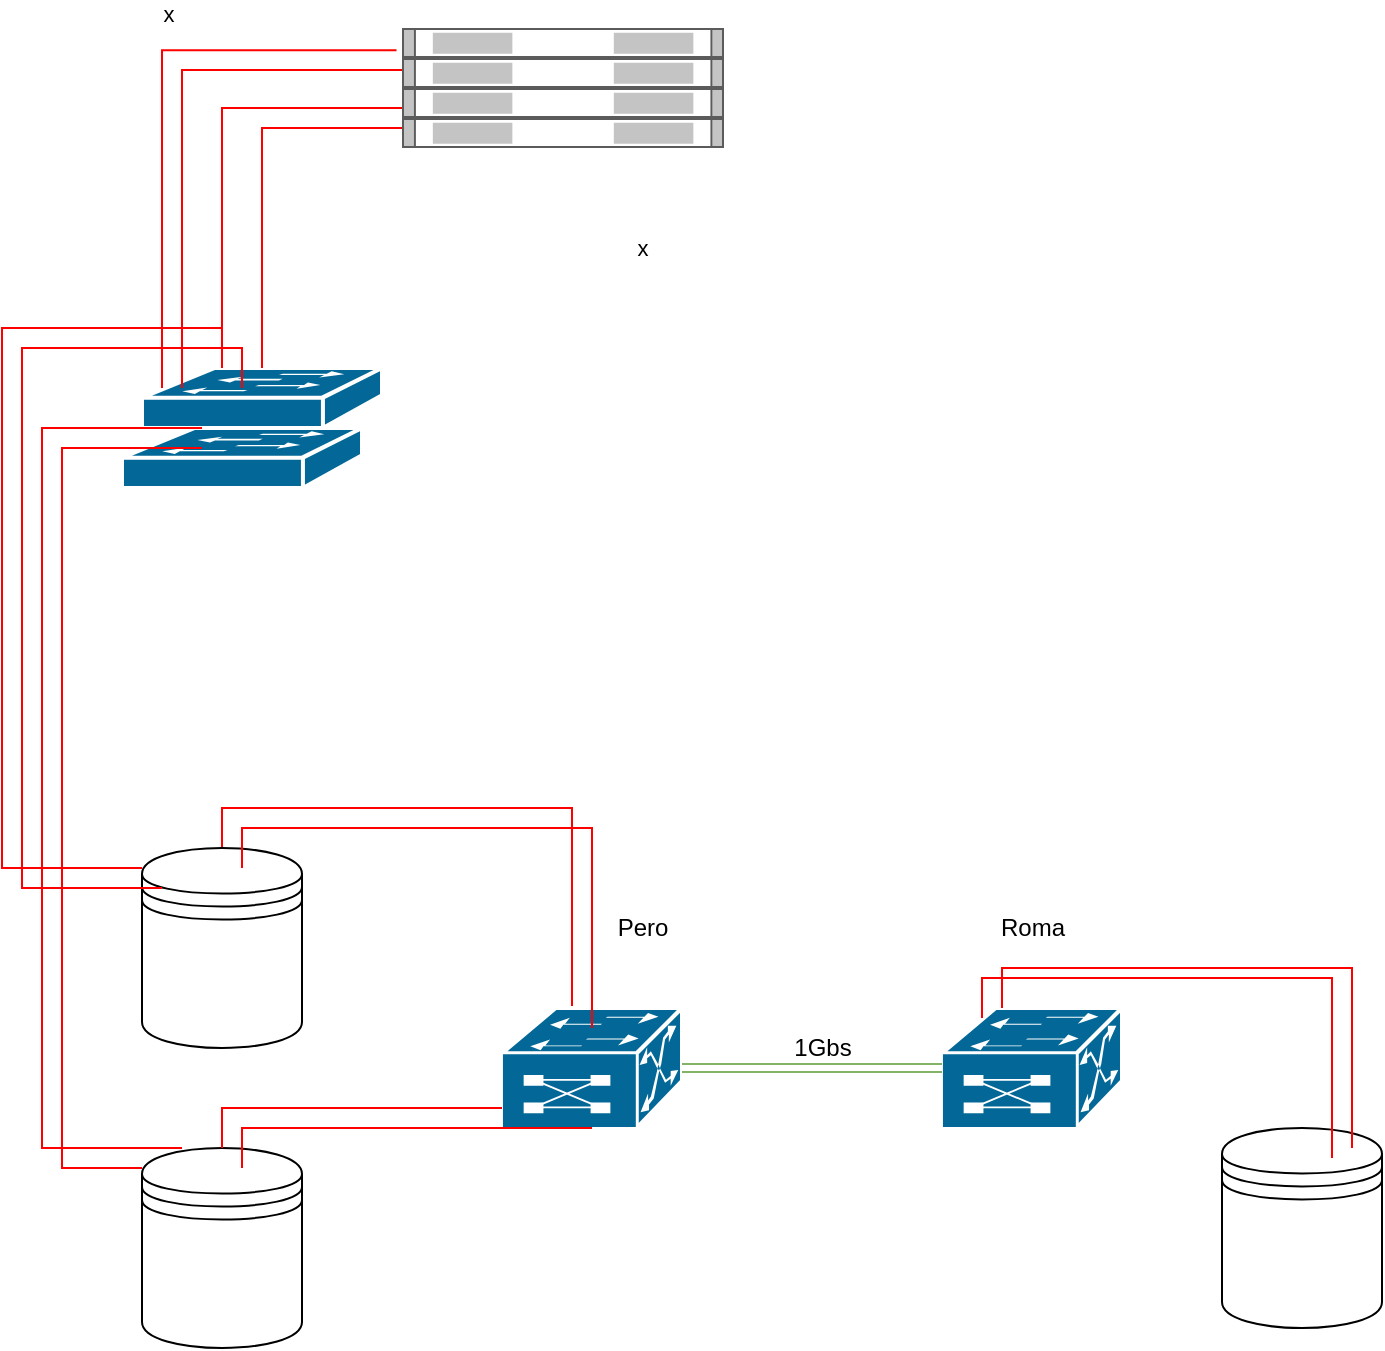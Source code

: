<mxfile version="14.2.7" type="github">
  <diagram id="FgYWbg1JUuz5qOnDNe0g" name="Page-1">
    <mxGraphModel dx="652" dy="433" grid="1" gridSize="10" guides="1" tooltips="1" connect="1" arrows="1" fold="1" page="1" pageScale="1" pageWidth="827" pageHeight="1169" math="0" shadow="0">
      <root>
        <mxCell id="0" />
        <mxCell id="1" parent="0" />
        <mxCell id="Te3tkwBKPqzMaICVHXVP-1" value="" style="shape=mxgraph.rack.ibm.ibm_1754_local_console_manager;html=1;labelPosition=right;align=left;spacingLeft=15;dashed=0;shadow=0;fillColor=#ffffff;" parent="1" vertex="1">
          <mxGeometry x="290" y="85" width="161" height="15" as="geometry" />
        </mxCell>
        <mxCell id="Te3tkwBKPqzMaICVHXVP-2" value="" style="shape=datastore;whiteSpace=wrap;html=1;" parent="1" vertex="1">
          <mxGeometry x="160" y="600" width="80" height="100" as="geometry" />
        </mxCell>
        <mxCell id="V6Mj1Y-csGA_Pd8vnED0-4" value="" style="edgeStyle=orthogonalEdgeStyle;rounded=0;orthogonalLoop=1;jettySize=auto;html=1;fillColor=#d80073;strokeColor=#FF0000;startArrow=none;startFill=0;endArrow=none;endFill=0;" edge="1" parent="1" source="Te3tkwBKPqzMaICVHXVP-4" target="V6Mj1Y-csGA_Pd8vnED0-2">
          <mxGeometry relative="1" as="geometry">
            <mxPoint x="230" y="390" as="targetPoint" />
            <Array as="points">
              <mxPoint x="200" y="430" />
              <mxPoint x="375" y="430" />
            </Array>
          </mxGeometry>
        </mxCell>
        <mxCell id="Te3tkwBKPqzMaICVHXVP-4" value="" style="shape=datastore;whiteSpace=wrap;html=1;" parent="1" vertex="1">
          <mxGeometry x="160" y="450" width="80" height="100" as="geometry" />
        </mxCell>
        <mxCell id="m5wlNnnDTEt4cHWDMtHI-1" value="" style="shape=mxgraph.rack.ibm.ibm_1754_local_console_manager;html=1;labelPosition=right;align=left;spacingLeft=15;dashed=0;shadow=0;fillColor=#ffffff;" parent="1" vertex="1">
          <mxGeometry x="290" y="40" width="161" height="15" as="geometry" />
        </mxCell>
        <mxCell id="m5wlNnnDTEt4cHWDMtHI-2" value="" style="shape=mxgraph.rack.ibm.ibm_1754_local_console_manager;html=1;labelPosition=right;align=left;spacingLeft=15;dashed=0;shadow=0;fillColor=#ffffff;" parent="1" vertex="1">
          <mxGeometry x="290" y="55" width="161" height="15" as="geometry" />
        </mxCell>
        <mxCell id="m5wlNnnDTEt4cHWDMtHI-3" value="" style="shape=mxgraph.rack.ibm.ibm_1754_local_console_manager;html=1;labelPosition=right;align=left;spacingLeft=15;dashed=0;shadow=0;fillColor=#ffffff;" parent="1" vertex="1">
          <mxGeometry x="290" y="70" width="161" height="15" as="geometry" />
        </mxCell>
        <mxCell id="V6Mj1Y-csGA_Pd8vnED0-2" value="" style="shape=mxgraph.cisco.switches.multiswitch_device;html=1;pointerEvents=1;dashed=0;fillColor=#036897;strokeColor=#ffffff;strokeWidth=2;verticalLabelPosition=bottom;verticalAlign=top;align=center;outlineConnect=0;" vertex="1" parent="1">
          <mxGeometry x="340" y="530" width="90" height="60" as="geometry" />
        </mxCell>
        <mxCell id="V6Mj1Y-csGA_Pd8vnED0-3" value="" style="shape=mxgraph.cisco.switches.workgroup_switch;html=1;pointerEvents=1;dashed=0;fillColor=#036897;strokeColor=#ffffff;strokeWidth=2;verticalLabelPosition=bottom;verticalAlign=top;align=center;outlineConnect=0;" vertex="1" parent="1">
          <mxGeometry x="150" y="240" width="120" height="30" as="geometry" />
        </mxCell>
        <mxCell id="V6Mj1Y-csGA_Pd8vnED0-5" value="" style="edgeStyle=orthogonalEdgeStyle;rounded=0;orthogonalLoop=1;jettySize=auto;html=1;fillColor=#d80073;strokeColor=#FF0000;startArrow=none;startFill=0;endArrow=none;endFill=0;" edge="1" parent="1">
          <mxGeometry relative="1" as="geometry">
            <mxPoint x="210" y="460" as="sourcePoint" />
            <mxPoint x="385" y="540" as="targetPoint" />
            <Array as="points">
              <mxPoint x="210" y="440" />
              <mxPoint x="385" y="440" />
            </Array>
          </mxGeometry>
        </mxCell>
        <mxCell id="V6Mj1Y-csGA_Pd8vnED0-6" value="" style="edgeStyle=orthogonalEdgeStyle;rounded=0;orthogonalLoop=1;jettySize=auto;html=1;fillColor=#d80073;strokeColor=#FF0000;startArrow=none;startFill=0;endArrow=none;endFill=0;" edge="1" parent="1" target="V6Mj1Y-csGA_Pd8vnED0-2">
          <mxGeometry relative="1" as="geometry">
            <mxPoint x="200" y="600" as="sourcePoint" />
            <mxPoint x="375" y="680" as="targetPoint" />
            <Array as="points">
              <mxPoint x="200" y="580" />
            </Array>
          </mxGeometry>
        </mxCell>
        <mxCell id="V6Mj1Y-csGA_Pd8vnED0-7" value="" style="edgeStyle=orthogonalEdgeStyle;rounded=0;orthogonalLoop=1;jettySize=auto;html=1;fillColor=#d80073;strokeColor=#FF0000;startArrow=none;startFill=0;endArrow=none;endFill=0;" edge="1" parent="1">
          <mxGeometry relative="1" as="geometry">
            <mxPoint x="210" y="610" as="sourcePoint" />
            <mxPoint x="385" y="590" as="targetPoint" />
            <Array as="points">
              <mxPoint x="210" y="590" />
              <mxPoint x="385" y="590" />
            </Array>
          </mxGeometry>
        </mxCell>
        <mxCell id="V6Mj1Y-csGA_Pd8vnED0-8" value="" style="shape=mxgraph.cisco.switches.workgroup_switch;html=1;pointerEvents=1;dashed=0;fillColor=#036897;strokeColor=#ffffff;strokeWidth=2;verticalLabelPosition=bottom;verticalAlign=top;align=center;outlineConnect=0;" vertex="1" parent="1">
          <mxGeometry x="160" y="210" width="120" height="30" as="geometry" />
        </mxCell>
        <mxCell id="V6Mj1Y-csGA_Pd8vnED0-9" value="" style="edgeStyle=orthogonalEdgeStyle;rounded=0;orthogonalLoop=1;jettySize=auto;html=1;fillColor=#d80073;strokeColor=#FF0000;startArrow=none;startFill=0;endArrow=none;endFill=0;" edge="1" parent="1" target="Te3tkwBKPqzMaICVHXVP-4">
          <mxGeometry relative="1" as="geometry">
            <mxPoint x="200" y="210" as="sourcePoint" />
            <mxPoint x="375" y="290" as="targetPoint" />
            <Array as="points">
              <mxPoint x="200" y="190" />
              <mxPoint x="90" y="190" />
              <mxPoint x="90" y="460" />
            </Array>
          </mxGeometry>
        </mxCell>
        <mxCell id="V6Mj1Y-csGA_Pd8vnED0-10" value="" style="edgeStyle=orthogonalEdgeStyle;rounded=0;orthogonalLoop=1;jettySize=auto;html=1;fillColor=#d80073;strokeColor=#FF0000;startArrow=none;startFill=0;endArrow=none;endFill=0;" edge="1" parent="1">
          <mxGeometry relative="1" as="geometry">
            <mxPoint x="210" y="220" as="sourcePoint" />
            <mxPoint x="170" y="470" as="targetPoint" />
            <Array as="points">
              <mxPoint x="210" y="200" />
              <mxPoint x="100" y="200" />
              <mxPoint x="100" y="470" />
            </Array>
          </mxGeometry>
        </mxCell>
        <mxCell id="V6Mj1Y-csGA_Pd8vnED0-11" value="x" style="edgeStyle=orthogonalEdgeStyle;rounded=0;orthogonalLoop=1;jettySize=auto;html=1;fillColor=#d80073;strokeColor=#FF0000;startArrow=none;startFill=0;endArrow=none;endFill=0;" edge="1" parent="1">
          <mxGeometry x="-1" y="-307" relative="1" as="geometry">
            <mxPoint x="190" y="240" as="sourcePoint" />
            <mxPoint x="180" y="600" as="targetPoint" />
            <Array as="points">
              <mxPoint x="110" y="240" />
              <mxPoint x="110" y="600" />
            </Array>
            <mxPoint x="-17" y="100" as="offset" />
          </mxGeometry>
        </mxCell>
        <mxCell id="V6Mj1Y-csGA_Pd8vnED0-12" value="x" style="edgeStyle=orthogonalEdgeStyle;rounded=0;orthogonalLoop=1;jettySize=auto;html=1;fillColor=#d80073;strokeColor=#FF0000;startArrow=none;startFill=0;endArrow=none;endFill=0;" edge="1" parent="1" target="Te3tkwBKPqzMaICVHXVP-2">
          <mxGeometry x="-1" y="-242" relative="1" as="geometry">
            <mxPoint x="190" y="250" as="sourcePoint" />
            <mxPoint x="190" y="640.03" as="targetPoint" />
            <Array as="points">
              <mxPoint x="120" y="250" />
              <mxPoint x="120" y="610" />
            </Array>
            <mxPoint x="220" y="142" as="offset" />
          </mxGeometry>
        </mxCell>
        <mxCell id="V6Mj1Y-csGA_Pd8vnED0-13" value="" style="shape=mxgraph.cisco.switches.multiswitch_device;html=1;pointerEvents=1;dashed=0;fillColor=#036897;strokeColor=#ffffff;strokeWidth=2;verticalLabelPosition=bottom;verticalAlign=top;align=center;outlineConnect=0;" vertex="1" parent="1">
          <mxGeometry x="560" y="530" width="90" height="60" as="geometry" />
        </mxCell>
        <mxCell id="V6Mj1Y-csGA_Pd8vnED0-14" value="" style="shape=datastore;whiteSpace=wrap;html=1;" vertex="1" parent="1">
          <mxGeometry x="700" y="590" width="80" height="100" as="geometry" />
        </mxCell>
        <mxCell id="V6Mj1Y-csGA_Pd8vnED0-15" value="" style="shape=link;html=1;exitX=1;exitY=0.5;exitDx=0;exitDy=0;exitPerimeter=0;entryX=0;entryY=0.5;entryDx=0;entryDy=0;entryPerimeter=0;fillColor=#d5e8d4;strokeColor=#82b366;" edge="1" parent="1" source="V6Mj1Y-csGA_Pd8vnED0-2" target="V6Mj1Y-csGA_Pd8vnED0-13">
          <mxGeometry width="100" relative="1" as="geometry">
            <mxPoint x="440" y="559.5" as="sourcePoint" />
            <mxPoint x="550" y="560" as="targetPoint" />
          </mxGeometry>
        </mxCell>
        <mxCell id="V6Mj1Y-csGA_Pd8vnED0-16" value="" style="edgeStyle=orthogonalEdgeStyle;rounded=0;orthogonalLoop=1;jettySize=auto;html=1;fillColor=#d80073;strokeColor=#FF0000;startArrow=none;startFill=0;endArrow=none;endFill=0;" edge="1" parent="1">
          <mxGeometry relative="1" as="geometry">
            <mxPoint x="590" y="530" as="sourcePoint" />
            <mxPoint x="765" y="600" as="targetPoint" />
            <Array as="points">
              <mxPoint x="590" y="510" />
              <mxPoint x="765" y="510" />
            </Array>
          </mxGeometry>
        </mxCell>
        <mxCell id="V6Mj1Y-csGA_Pd8vnED0-17" value="" style="edgeStyle=orthogonalEdgeStyle;rounded=0;orthogonalLoop=1;jettySize=auto;html=1;fillColor=#d80073;strokeColor=#FF0000;startArrow=none;startFill=0;endArrow=none;endFill=0;" edge="1" parent="1">
          <mxGeometry relative="1" as="geometry">
            <mxPoint x="580" y="535" as="sourcePoint" />
            <mxPoint x="755" y="605" as="targetPoint" />
            <Array as="points">
              <mxPoint x="580" y="515" />
              <mxPoint x="755" y="515" />
            </Array>
          </mxGeometry>
        </mxCell>
        <mxCell id="V6Mj1Y-csGA_Pd8vnED0-18" value="1Gbs" style="text;html=1;resizable=0;autosize=1;align=center;verticalAlign=middle;points=[];fillColor=none;strokeColor=none;rounded=0;" vertex="1" parent="1">
          <mxGeometry x="480" y="540" width="40" height="20" as="geometry" />
        </mxCell>
        <mxCell id="V6Mj1Y-csGA_Pd8vnED0-19" value="Roma" style="text;html=1;resizable=0;autosize=1;align=center;verticalAlign=middle;points=[];fillColor=none;strokeColor=none;rounded=0;" vertex="1" parent="1">
          <mxGeometry x="580" y="480" width="50" height="20" as="geometry" />
        </mxCell>
        <mxCell id="V6Mj1Y-csGA_Pd8vnED0-20" value="Pero" style="text;html=1;resizable=0;autosize=1;align=center;verticalAlign=middle;points=[];fillColor=none;strokeColor=none;rounded=0;" vertex="1" parent="1">
          <mxGeometry x="390" y="480" width="40" height="20" as="geometry" />
        </mxCell>
        <mxCell id="V6Mj1Y-csGA_Pd8vnED0-22" value="" style="edgeStyle=orthogonalEdgeStyle;rounded=0;orthogonalLoop=1;jettySize=auto;html=1;fillColor=#d80073;strokeColor=#FF0000;startArrow=none;startFill=0;endArrow=none;endFill=0;exitX=-0.017;exitY=0.743;exitDx=0;exitDy=0;exitPerimeter=0;" edge="1" parent="1" source="m5wlNnnDTEt4cHWDMtHI-1">
          <mxGeometry relative="1" as="geometry">
            <mxPoint x="280.0" y="59.97" as="sourcePoint" />
            <mxPoint x="170" y="220" as="targetPoint" />
            <Array as="points">
              <mxPoint x="170" y="51" />
            </Array>
          </mxGeometry>
        </mxCell>
        <mxCell id="V6Mj1Y-csGA_Pd8vnED0-23" value="" style="edgeStyle=orthogonalEdgeStyle;rounded=0;orthogonalLoop=1;jettySize=auto;html=1;fillColor=#d80073;strokeColor=#FF0000;startArrow=none;startFill=0;endArrow=none;endFill=0;" edge="1" parent="1">
          <mxGeometry relative="1" as="geometry">
            <mxPoint x="290" y="61" as="sourcePoint" />
            <mxPoint x="180" y="220" as="targetPoint" />
            <Array as="points">
              <mxPoint x="180" y="61" />
            </Array>
          </mxGeometry>
        </mxCell>
        <mxCell id="V6Mj1Y-csGA_Pd8vnED0-24" value="" style="edgeStyle=orthogonalEdgeStyle;rounded=0;orthogonalLoop=1;jettySize=auto;html=1;fillColor=#d80073;strokeColor=#FF0000;startArrow=none;startFill=0;endArrow=none;endFill=0;" edge="1" parent="1">
          <mxGeometry relative="1" as="geometry">
            <mxPoint x="290" y="80" as="sourcePoint" />
            <mxPoint x="200" y="210" as="targetPoint" />
            <Array as="points">
              <mxPoint x="200" y="80" />
            </Array>
          </mxGeometry>
        </mxCell>
        <mxCell id="V6Mj1Y-csGA_Pd8vnED0-25" value="" style="edgeStyle=orthogonalEdgeStyle;rounded=0;orthogonalLoop=1;jettySize=auto;html=1;fillColor=#d80073;strokeColor=#FF0000;startArrow=none;startFill=0;endArrow=none;endFill=0;" edge="1" parent="1">
          <mxGeometry relative="1" as="geometry">
            <mxPoint x="290" y="90" as="sourcePoint" />
            <mxPoint x="220" y="210" as="targetPoint" />
            <Array as="points">
              <mxPoint x="220" y="90" />
              <mxPoint x="220" y="210" />
            </Array>
          </mxGeometry>
        </mxCell>
      </root>
    </mxGraphModel>
  </diagram>
</mxfile>
